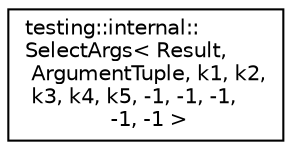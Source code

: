 digraph "クラス階層図"
{
  edge [fontname="Helvetica",fontsize="10",labelfontname="Helvetica",labelfontsize="10"];
  node [fontname="Helvetica",fontsize="10",shape=record];
  rankdir="LR";
  Node0 [label="testing::internal::\lSelectArgs\< Result,\l ArgumentTuple, k1, k2,\l k3, k4, k5, -1, -1, -1,\l -1, -1 \>",height=0.2,width=0.4,color="black", fillcolor="white", style="filled",URL="$d2/d9a/classtesting_1_1internal_1_1_select_args_3_01_result_00_01_argument_tuple_00_01k1_00_01k2_00_01k6061407a5fa2cad2c495e8e16ee67874.html"];
}

